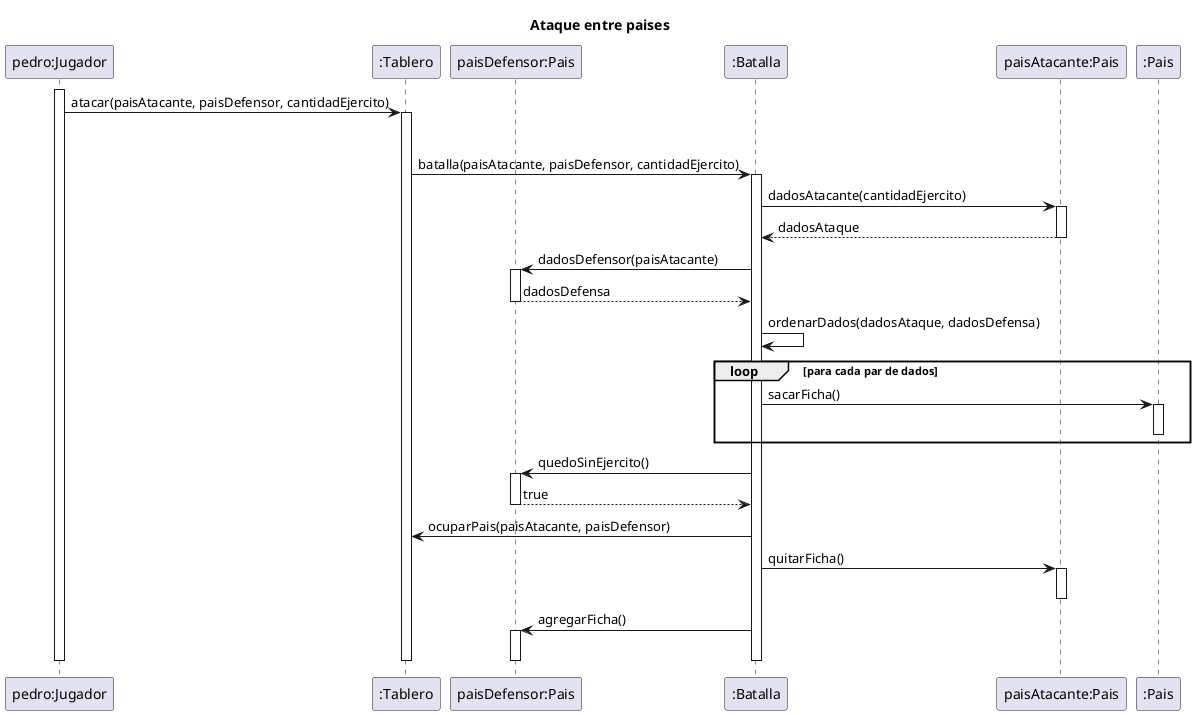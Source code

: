@startuml
title "Ataque entre paises"
activate "pedro:Jugador"
    "pedro:Jugador" ->":Tablero" : atacar(paisAtacante, paisDefensor, cantidadEjercito)
    activate ":Tablero"
        deactivate "paisDefensor:Pais"
            ":Tablero" -> ":Batalla" : batalla(paisAtacante, paisDefensor, cantidadEjercito)
        activate ":Batalla"
            ":Batalla" -> "paisAtacante:Pais" : dadosAtacante(cantidadEjercito)
            activate "paisAtacante:Pais"
                "paisAtacante:Pais" --> ":Batalla" : dadosAtaque
            deactivate "paisAtacante:Pais"
            ":Batalla" -> "paisDefensor:Pais" : dadosDefensor(paisAtacante)
            activate "paisDefensor:Pais"
                "paisDefensor:Pais" --> ":Batalla" : dadosDefensa
            deactivate "paisDefensor:Pais"
            ":Batalla" -> ":Batalla" : ordenarDados(dadosAtaque, dadosDefensa)
            loop para cada par de dados
            ":Batalla" -> ":Pais" : sacarFicha()
            activate ":Pais"
            deactivate ":Pais"
            end
            ":Batalla" -> "paisDefensor:Pais" : quedoSinEjercito()
            activate "paisDefensor:Pais"
            ":Batalla" <-- "paisDefensor:Pais" : true
            deactivate "paisDefensor:Pais"
            ":Batalla" -> ":Tablero" : ocuparPais(paisAtacante, paisDefensor)
            /' este metodo asigna el pais conquistado al jugador atacante'/
            ":Batalla" -> "paisAtacante:Pais" : quitarFicha()
            activate "paisAtacante:Pais"
            deactivate "paisAtacante:Pais"
            ":Batalla" -> "paisDefensor:Pais" : agregarFicha()
            activate "paisDefensor:Pais"
            deactivate "paisDefensor:Pais"
        deactivate ":Batalla"
    deactivate ":Tablero"
deactivate "pedro:Jugador"

@enduml